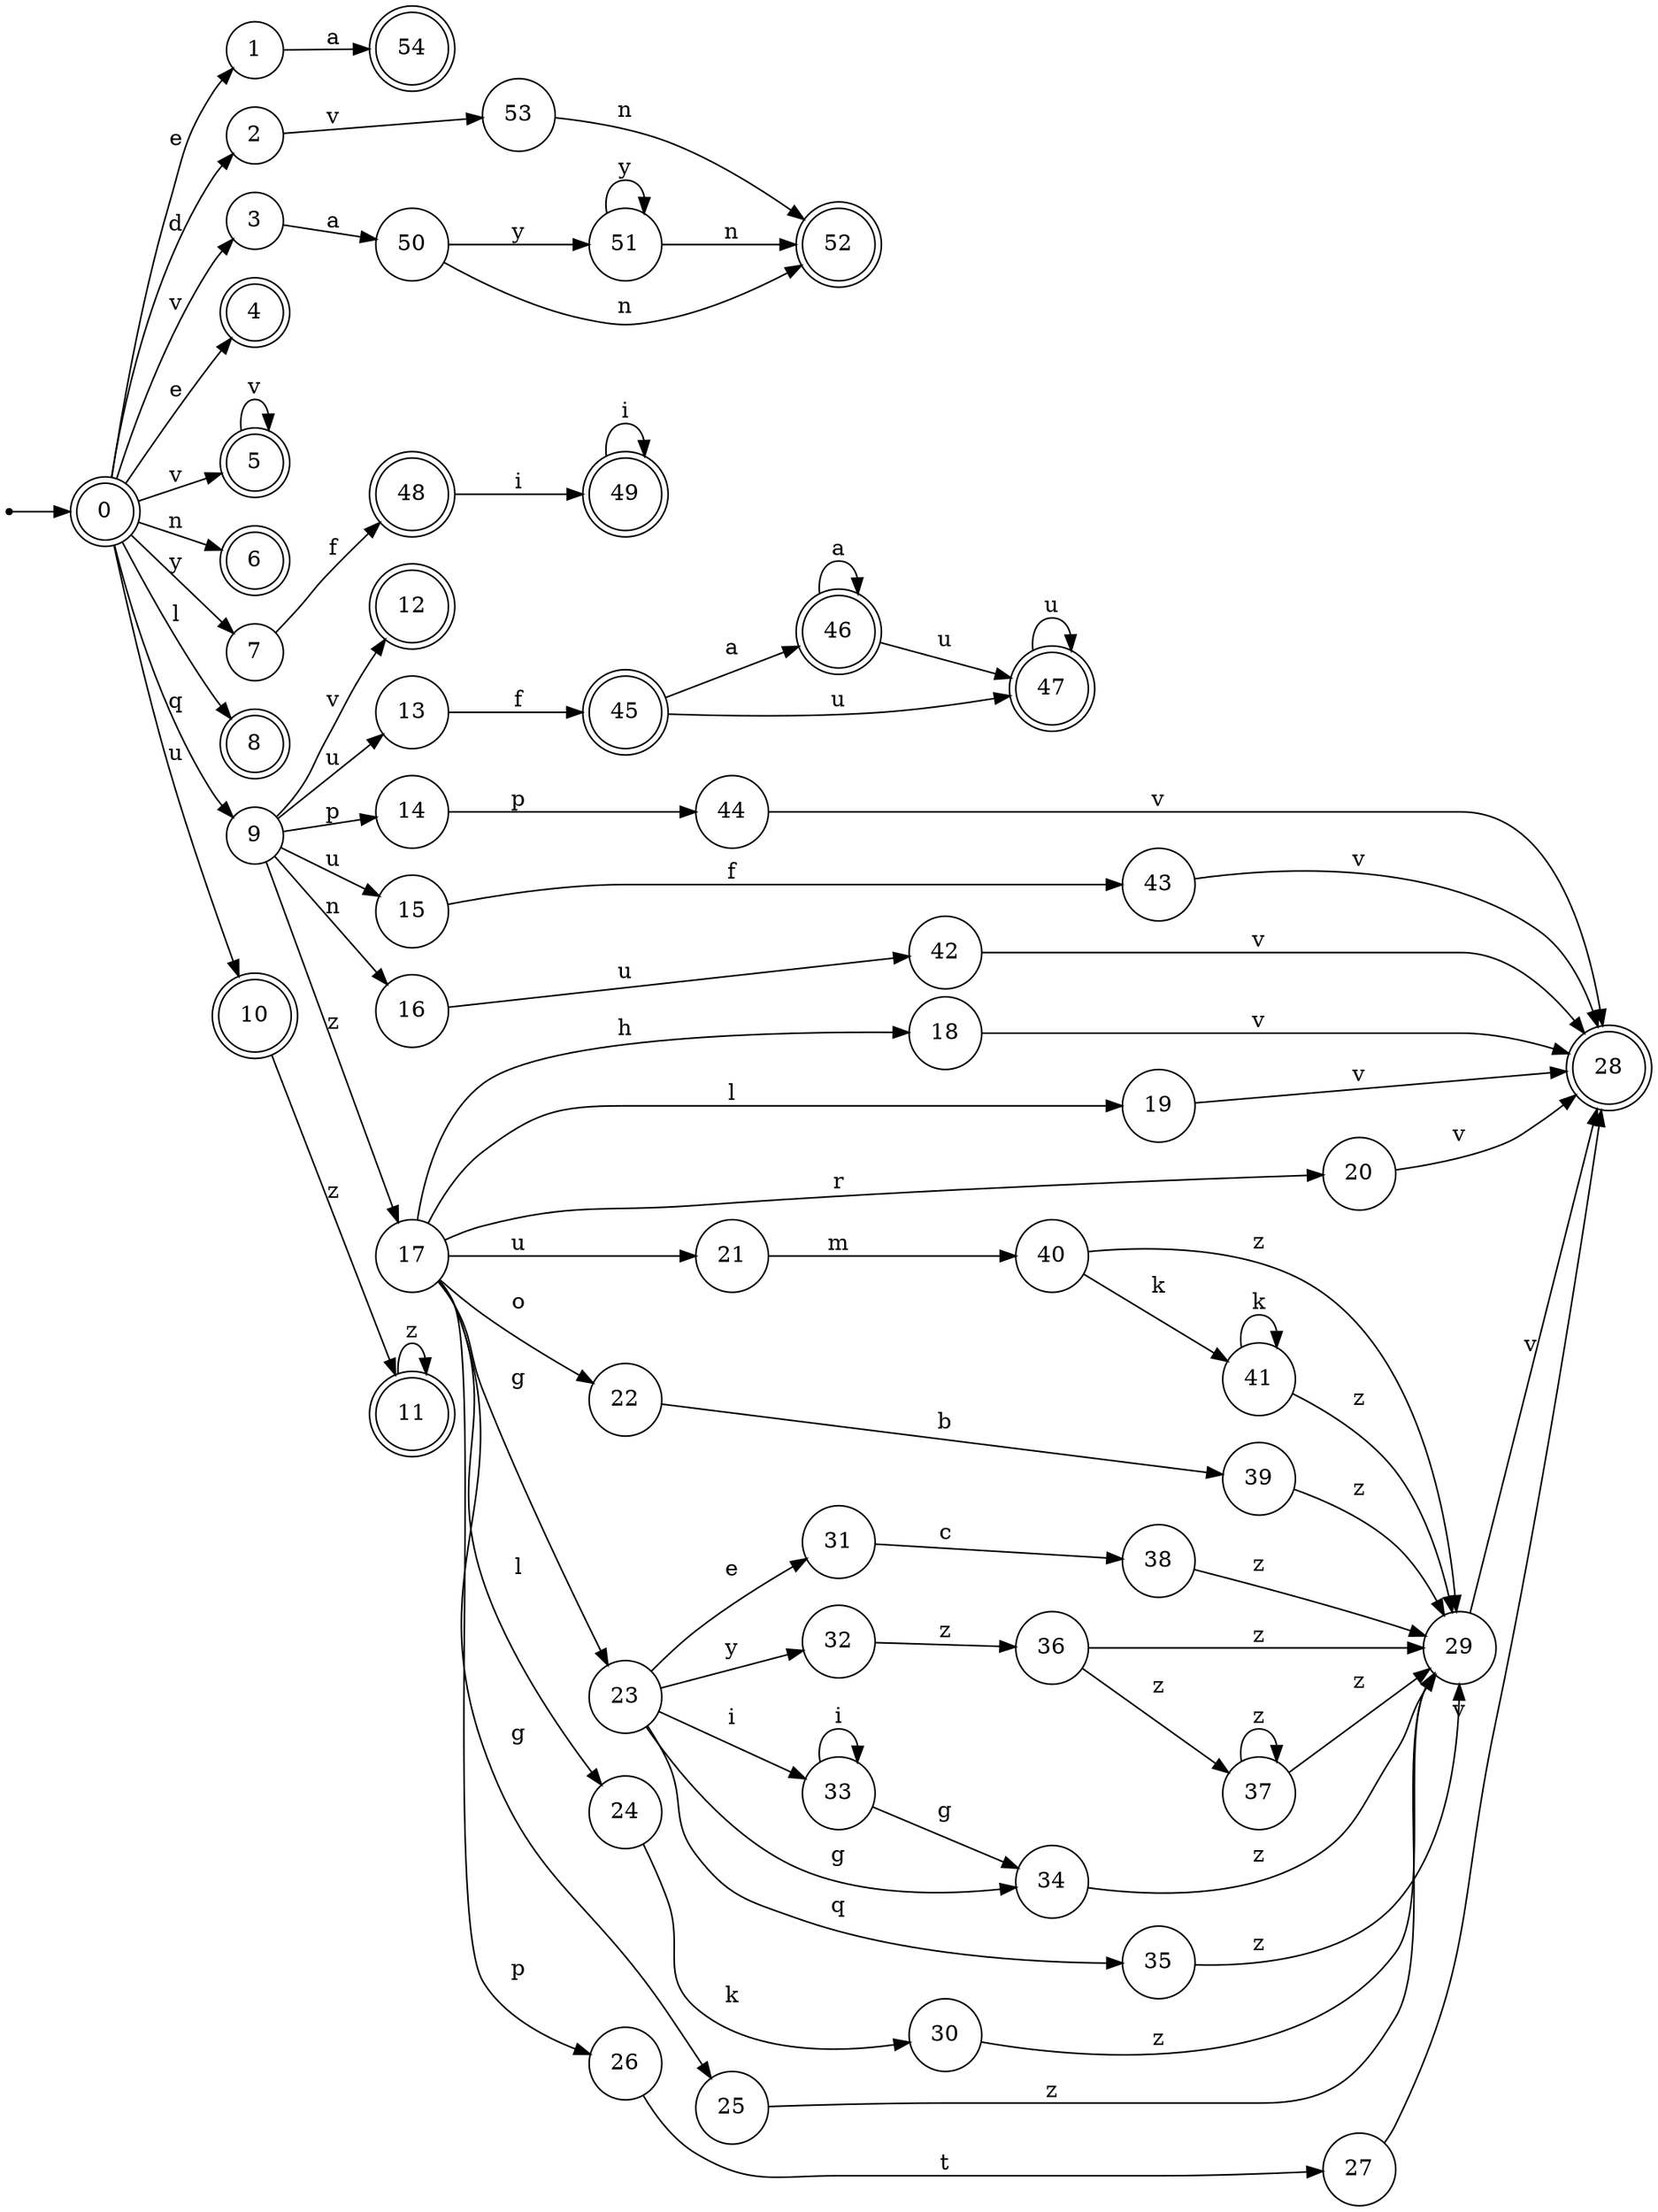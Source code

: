 digraph finite_state_machine {
rankdir=LR;
size="20,20";
node [shape = point]; "dummy0"
node [shape = doublecircle]; "0";"dummy0" -> "0";
node [shape = circle]; "1";
node [shape = circle]; "2";
node [shape = circle]; "3";
node [shape = doublecircle]; "4";node [shape = doublecircle]; "5";node [shape = doublecircle]; "6";node [shape = circle]; "7";
node [shape = doublecircle]; "8";node [shape = circle]; "9";
node [shape = doublecircle]; "10";node [shape = doublecircle]; "11";node [shape = doublecircle]; "12";node [shape = circle]; "13";
node [shape = circle]; "14";
node [shape = circle]; "15";
node [shape = circle]; "16";
node [shape = circle]; "17";
node [shape = circle]; "18";
node [shape = circle]; "19";
node [shape = circle]; "20";
node [shape = circle]; "21";
node [shape = circle]; "22";
node [shape = circle]; "23";
node [shape = circle]; "24";
node [shape = circle]; "25";
node [shape = circle]; "26";
node [shape = circle]; "27";
node [shape = doublecircle]; "28";node [shape = circle]; "29";
node [shape = circle]; "30";
node [shape = circle]; "31";
node [shape = circle]; "32";
node [shape = circle]; "33";
node [shape = circle]; "34";
node [shape = circle]; "35";
node [shape = circle]; "36";
node [shape = circle]; "37";
node [shape = circle]; "38";
node [shape = circle]; "39";
node [shape = circle]; "40";
node [shape = circle]; "41";
node [shape = circle]; "42";
node [shape = circle]; "43";
node [shape = circle]; "44";
node [shape = doublecircle]; "45";node [shape = doublecircle]; "46";node [shape = doublecircle]; "47";node [shape = doublecircle]; "48";node [shape = doublecircle]; "49";node [shape = circle]; "50";
node [shape = circle]; "51";
node [shape = doublecircle]; "52";node [shape = circle]; "53";
node [shape = doublecircle]; "54";"0" -> "1" [label = "e"];
 "0" -> "4" [label = "e"];
 "0" -> "2" [label = "d"];
 "0" -> "3" [label = "v"];
 "0" -> "5" [label = "v"];
 "0" -> "6" [label = "n"];
 "0" -> "7" [label = "y"];
 "0" -> "8" [label = "l"];
 "0" -> "9" [label = "q"];
 "0" -> "10" [label = "u"];
 "10" -> "11" [label = "z"];
 "11" -> "11" [label = "z"];
 "9" -> "12" [label = "v"];
 "9" -> "13" [label = "u"];
 "9" -> "15" [label = "u"];
 "9" -> "14" [label = "p"];
 "9" -> "16" [label = "n"];
 "9" -> "17" [label = "z"];
 "17" -> "18" [label = "h"];
 "17" -> "24" [label = "l"];
 "17" -> "19" [label = "l"];
 "17" -> "20" [label = "r"];
 "17" -> "21" [label = "u"];
 "17" -> "22" [label = "o"];
 "17" -> "25" [label = "g"];
 "17" -> "23" [label = "g"];
 "17" -> "26" [label = "p"];
 "26" -> "27" [label = "t"];
 "27" -> "28" [label = "v"];
 "25" -> "29" [label = "z"];
 "29" -> "28" [label = "v"];
 "24" -> "30" [label = "k"];
 "30" -> "29" [label = "z"];
 "23" -> "31" [label = "e"];
 "23" -> "32" [label = "y"];
 "23" -> "33" [label = "i"];
 "23" -> "34" [label = "g"];
 "23" -> "35" [label = "q"];
 "35" -> "29" [label = "z"];
 "34" -> "29" [label = "z"];
 "33" -> "33" [label = "i"];
 "33" -> "34" [label = "g"];
 "32" -> "36" [label = "z"];
 "36" -> "29" [label = "z"];
 "36" -> "37" [label = "z"];
 "37" -> "29" [label = "z"];
 "37" -> "37" [label = "z"];
 "31" -> "38" [label = "c"];
 "38" -> "29" [label = "z"];
 "22" -> "39" [label = "b"];
 "39" -> "29" [label = "z"];
 "21" -> "40" [label = "m"];
 "40" -> "41" [label = "k"];
 "40" -> "29" [label = "z"];
 "41" -> "41" [label = "k"];
 "41" -> "29" [label = "z"];
 "20" -> "28" [label = "v"];
 "19" -> "28" [label = "v"];
 "18" -> "28" [label = "v"];
 "16" -> "42" [label = "u"];
 "42" -> "28" [label = "v"];
 "15" -> "43" [label = "f"];
 "43" -> "28" [label = "v"];
 "14" -> "44" [label = "p"];
 "44" -> "28" [label = "v"];
 "13" -> "45" [label = "f"];
 "45" -> "46" [label = "a"];
 "45" -> "47" [label = "u"];
 "47" -> "47" [label = "u"];
 "46" -> "46" [label = "a"];
 "46" -> "47" [label = "u"];
 "7" -> "48" [label = "f"];
 "48" -> "49" [label = "i"];
 "49" -> "49" [label = "i"];
 "5" -> "5" [label = "v"];
 "3" -> "50" [label = "a"];
 "50" -> "51" [label = "y"];
 "50" -> "52" [label = "n"];
 "51" -> "51" [label = "y"];
 "51" -> "52" [label = "n"];
 "2" -> "53" [label = "v"];
 "53" -> "52" [label = "n"];
 "1" -> "54" [label = "a"];
 }
